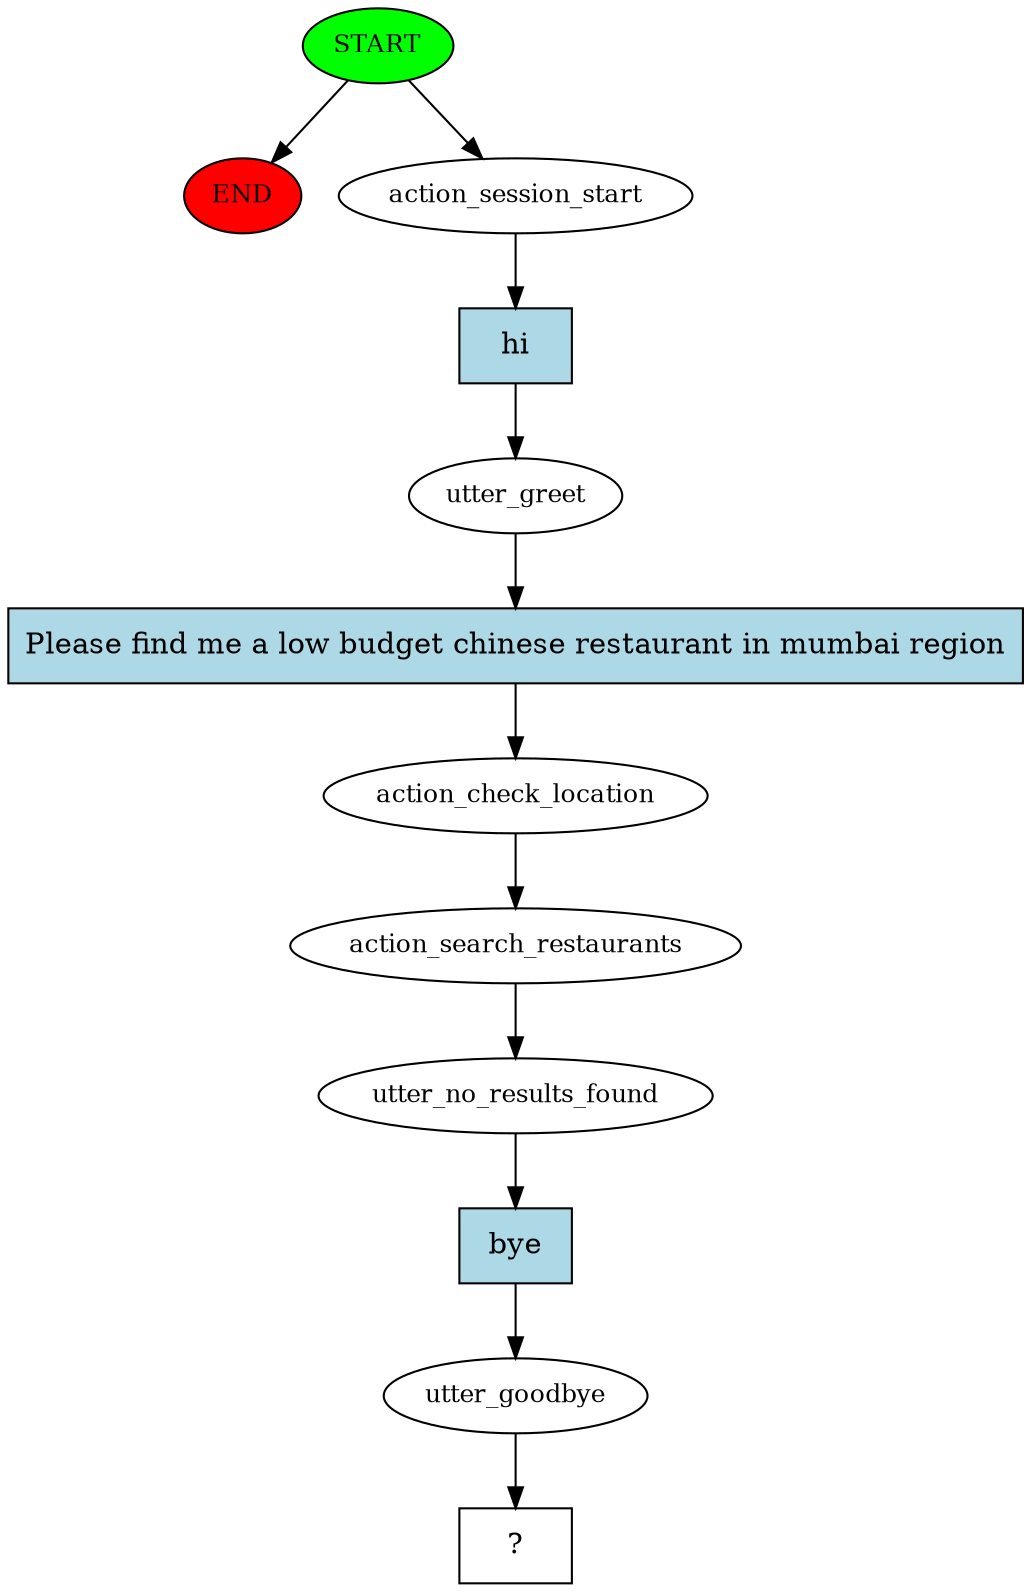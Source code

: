 digraph  {
0 [class="start active", fillcolor=green, fontsize=12, label=START, style=filled];
"-1" [class=end, fillcolor=red, fontsize=12, label=END, style=filled];
1 [class=active, fontsize=12, label=action_session_start];
2 [class=active, fontsize=12, label=utter_greet];
3 [class=active, fontsize=12, label=action_check_location];
4 [class=active, fontsize=12, label=action_search_restaurants];
5 [class=active, fontsize=12, label=utter_no_results_found];
6 [class=active, fontsize=12, label=utter_goodbye];
7 [class="intent dashed active", label="  ?  ", shape=rect];
8 [class="intent active", fillcolor=lightblue, label=hi, shape=rect, style=filled];
9 [class="intent active", fillcolor=lightblue, label="Please find me a low budget chinese restaurant in mumbai region", shape=rect, style=filled];
10 [class="intent active", fillcolor=lightblue, label=bye, shape=rect, style=filled];
0 -> "-1"  [class="", key=NONE, label=""];
0 -> 1  [class=active, key=NONE, label=""];
1 -> 8  [class=active, key=0];
2 -> 9  [class=active, key=0];
3 -> 4  [class=active, key=NONE, label=""];
4 -> 5  [class=active, key=NONE, label=""];
5 -> 10  [class=active, key=0];
6 -> 7  [class=active, key=NONE, label=""];
8 -> 2  [class=active, key=0];
9 -> 3  [class=active, key=0];
10 -> 6  [class=active, key=0];
}

